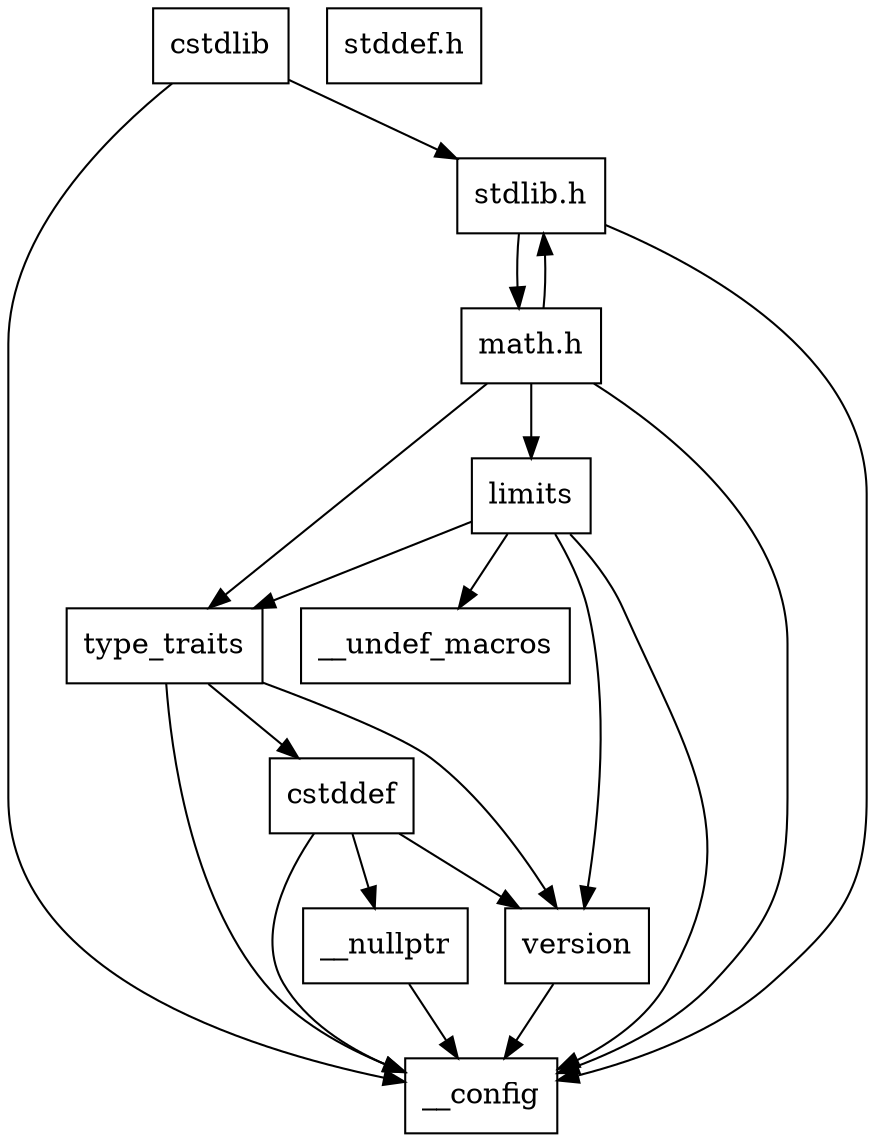 digraph "dependencies" {
  header_1 [ shape="box", label="cstdlib"];
  header_2 [ shape="box", label="__config"];
  header_11 [ shape="box", label="stdlib.h"];
  header_14 [ shape="box", label="stddef.h"];
  header_46 [ shape="box", label="math.h"];
  header_58 [ shape="box", label="type_traits"];
  header_59 [ shape="box", label="cstddef"];
  header_60 [ shape="box", label="version"];
  header_62 [ shape="box", label="__nullptr"];
  header_63 [ shape="box", label="limits"];
  header_64 [ shape="box", label="__undef_macros"];
  header_59 -> header_2;
  header_59 -> header_60;
  header_59 -> header_62;
  header_1 -> header_2;
  header_1 -> header_11;
  header_63 -> header_2;
  header_63 -> header_58;
  header_63 -> header_64;
  header_63 -> header_60;
  header_60 -> header_2;
  header_62 -> header_2;
  header_46 -> header_2;
  header_46 -> header_11;
  header_46 -> header_58;
  header_46 -> header_63;
  header_11 -> header_2;
  header_11 -> header_46;
  header_58 -> header_2;
  header_58 -> header_59;
  header_58 -> header_60;
}
